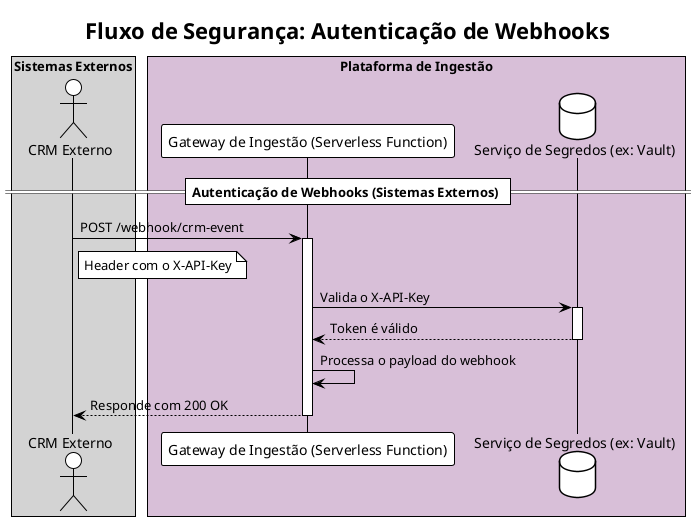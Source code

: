 @startuml
!theme plain
title "Fluxo de Segurança: Autenticação de Webhooks"

box "Sistemas Externos" #LightGray
actor "CRM Externo" as CRM
end box

box "Plataforma de Ingestão" #Thistle
participant "Gateway de Ingestão (Serverless Function)" as IngestionGateway
database "Serviço de Segredos (ex: Vault)" as SecretsManager
end box

== Autenticação de Webhooks (Sistemas Externos) ==

CRM -> IngestionGateway: POST /webhook/crm-event
note right of CRM: Header com o X-API-Key
activate IngestionGateway
IngestionGateway -> SecretsManager: Valida o X-API-Key
activate SecretsManager
SecretsManager --> IngestionGateway: Token é válido
deactivate SecretsManager
IngestionGateway -> IngestionGateway: Processa o payload do webhook
IngestionGateway --> CRM: Responde com 200 OK
deactivate IngestionGateway

@enduml
